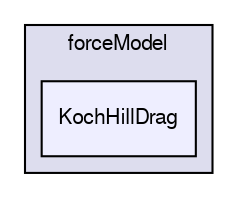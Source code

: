 digraph "/home/cgoniva/CFDEM/CFDEM-x.x-2.1.x/CFDEMcoupling-PUBLIC/src/lagrangian/cfdemParticle/subModels/forceModel/KochHillDrag" {
  compound=true
  node [ fontsize="10", fontname="FreeSans"];
  edge [ labelfontsize="10", labelfontname="FreeSans"];
  subgraph clusterdir_0abfdb325e722c517996fb9c43aac5bd {
    graph [ bgcolor="#ddddee", pencolor="black", label="forceModel" fontname="FreeSans", fontsize="10", URL="dir_0abfdb325e722c517996fb9c43aac5bd.html"]
  dir_e639e38e6cfc1eb702632608ebd16d0e [shape=box, label="KochHillDrag", style="filled", fillcolor="#eeeeff", pencolor="black", URL="dir_e639e38e6cfc1eb702632608ebd16d0e.html"];
  }
}
